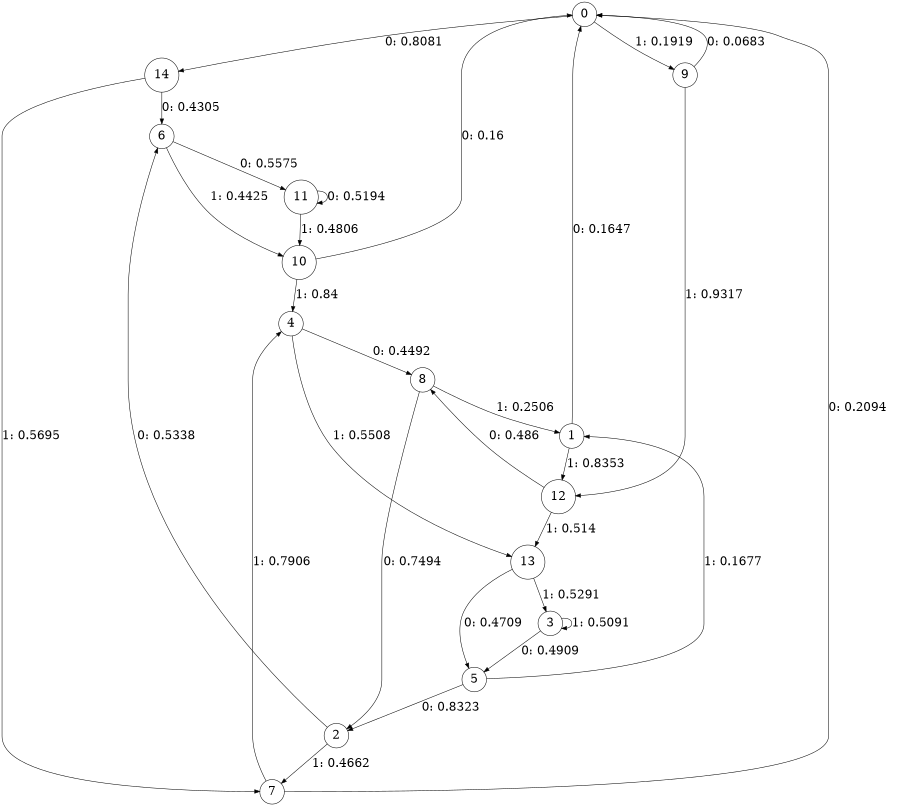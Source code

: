 digraph "ch34randomL4" {
size = "6,8.5";
ratio = "fill";
node [shape = circle];
node [fontsize = 24];
edge [fontsize = 24];
0 -> 14 [label = "0: 0.8081   "];
0 -> 9 [label = "1: 0.1919   "];
1 -> 0 [label = "0: 0.1647   "];
1 -> 12 [label = "1: 0.8353   "];
2 -> 6 [label = "0: 0.5338   "];
2 -> 7 [label = "1: 0.4662   "];
3 -> 5 [label = "0: 0.4909   "];
3 -> 3 [label = "1: 0.5091   "];
4 -> 8 [label = "0: 0.4492   "];
4 -> 13 [label = "1: 0.5508   "];
5 -> 2 [label = "0: 0.8323   "];
5 -> 1 [label = "1: 0.1677   "];
6 -> 11 [label = "0: 0.5575   "];
6 -> 10 [label = "1: 0.4425   "];
7 -> 0 [label = "0: 0.2094   "];
7 -> 4 [label = "1: 0.7906   "];
8 -> 2 [label = "0: 0.7494   "];
8 -> 1 [label = "1: 0.2506   "];
9 -> 0 [label = "0: 0.0683   "];
9 -> 12 [label = "1: 0.9317   "];
10 -> 0 [label = "0: 0.16     "];
10 -> 4 [label = "1: 0.84     "];
11 -> 11 [label = "0: 0.5194   "];
11 -> 10 [label = "1: 0.4806   "];
12 -> 8 [label = "0: 0.486    "];
12 -> 13 [label = "1: 0.514    "];
13 -> 5 [label = "0: 0.4709   "];
13 -> 3 [label = "1: 0.5291   "];
14 -> 6 [label = "0: 0.4305   "];
14 -> 7 [label = "1: 0.5695   "];
}